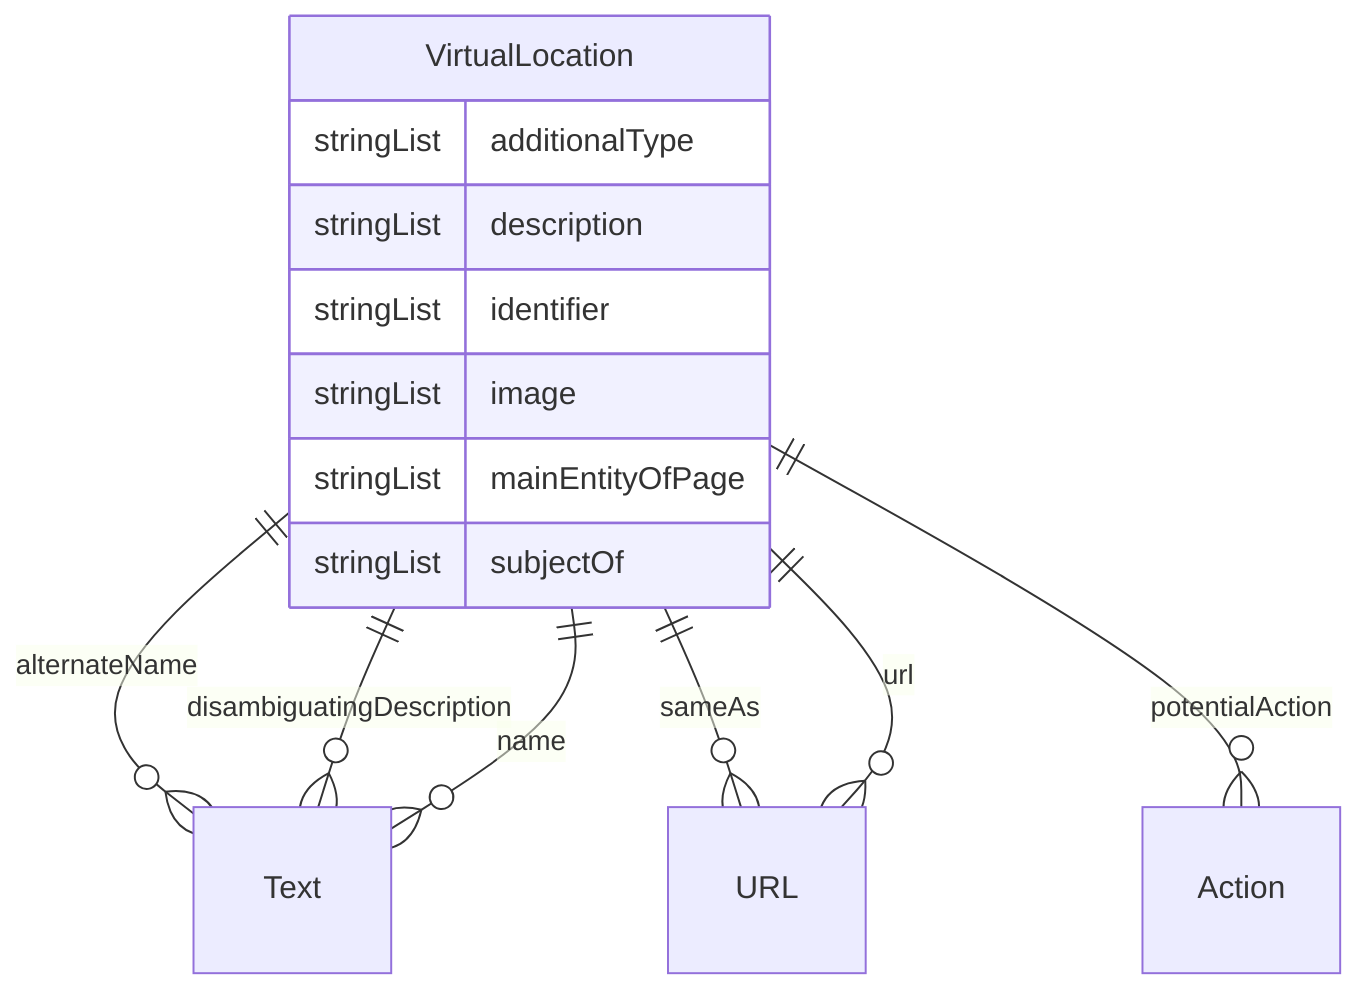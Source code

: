 erDiagram
VirtualLocation {
    stringList additionalType  
    stringList description  
    stringList identifier  
    stringList image  
    stringList mainEntityOfPage  
    stringList subjectOf  
}

VirtualLocation ||--}o Text : "alternateName"
VirtualLocation ||--}o Text : "disambiguatingDescription"
VirtualLocation ||--}o Text : "name"
VirtualLocation ||--}o URL : "sameAs"
VirtualLocation ||--}o Action : "potentialAction"
VirtualLocation ||--}o URL : "url"